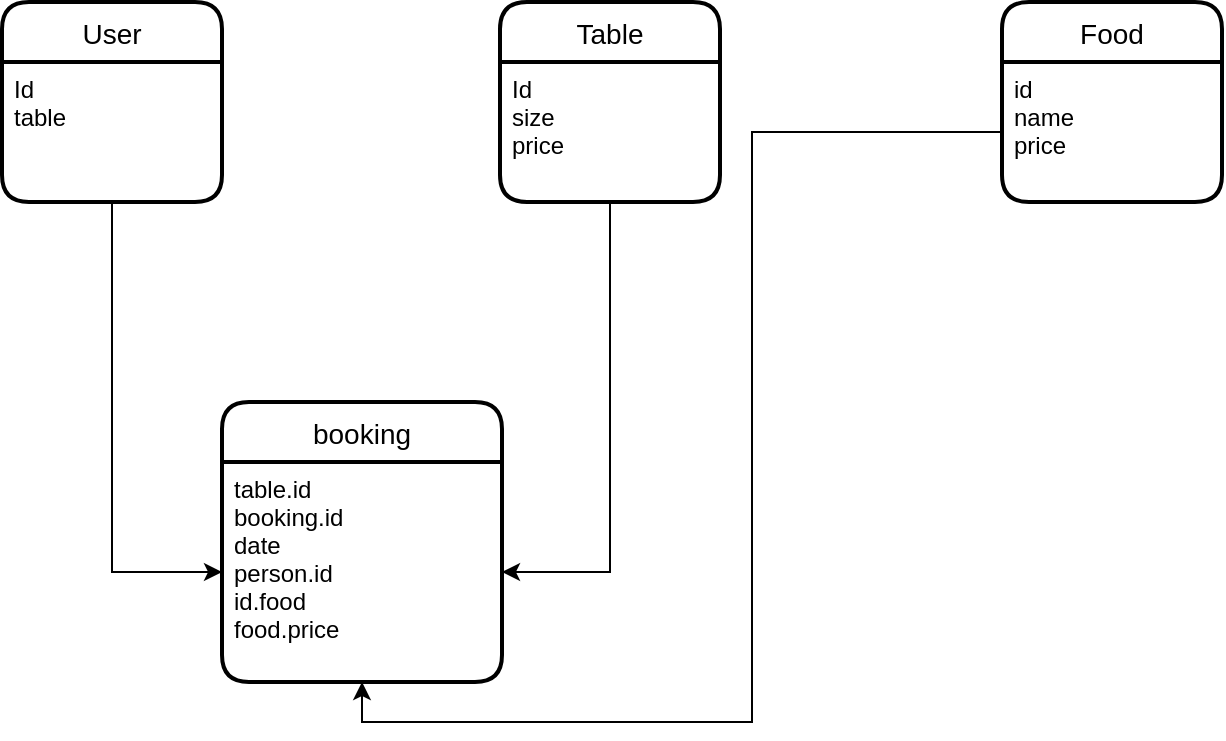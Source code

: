 <mxfile version="13.6.6" type="github">
  <diagram id="owhykDjCiRk7SLo6mX5_" name="Page-1">
    <mxGraphModel dx="1209" dy="711" grid="1" gridSize="10" guides="1" tooltips="1" connect="1" arrows="1" fold="1" page="1" pageScale="1" pageWidth="827" pageHeight="1169" math="0" shadow="0">
      <root>
        <mxCell id="0" />
        <mxCell id="1" parent="0" />
        <mxCell id="ppJK-fYT1Lmj57APxlea-38" style="edgeStyle=orthogonalEdgeStyle;rounded=0;orthogonalLoop=1;jettySize=auto;html=1;entryX=0;entryY=0.5;entryDx=0;entryDy=0;" edge="1" parent="1" source="ppJK-fYT1Lmj57APxlea-23" target="ppJK-fYT1Lmj57APxlea-35">
          <mxGeometry relative="1" as="geometry">
            <mxPoint x="165" y="360" as="targetPoint" />
          </mxGeometry>
        </mxCell>
        <mxCell id="ppJK-fYT1Lmj57APxlea-23" value="User" style="swimlane;childLayout=stackLayout;horizontal=1;startSize=30;horizontalStack=0;rounded=1;fontSize=14;fontStyle=0;strokeWidth=2;resizeParent=0;resizeLast=1;shadow=0;dashed=0;align=center;" vertex="1" parent="1">
          <mxGeometry x="110" y="90" width="110" height="100" as="geometry" />
        </mxCell>
        <mxCell id="ppJK-fYT1Lmj57APxlea-24" value="Id&#xa;table" style="align=left;strokeColor=none;fillColor=none;spacingLeft=4;fontSize=12;verticalAlign=top;resizable=0;rotatable=0;part=1;" vertex="1" parent="ppJK-fYT1Lmj57APxlea-23">
          <mxGeometry y="30" width="110" height="70" as="geometry" />
        </mxCell>
        <mxCell id="ppJK-fYT1Lmj57APxlea-25" value="Table" style="swimlane;childLayout=stackLayout;horizontal=1;startSize=30;horizontalStack=0;rounded=1;fontSize=14;fontStyle=0;strokeWidth=2;resizeParent=0;resizeLast=1;shadow=0;dashed=0;align=center;" vertex="1" parent="1">
          <mxGeometry x="359" y="90" width="110" height="100" as="geometry" />
        </mxCell>
        <mxCell id="ppJK-fYT1Lmj57APxlea-26" value="Id&#xa;size&#xa;price" style="align=left;strokeColor=none;fillColor=none;spacingLeft=4;fontSize=12;verticalAlign=top;resizable=0;rotatable=0;part=1;" vertex="1" parent="ppJK-fYT1Lmj57APxlea-25">
          <mxGeometry y="30" width="110" height="70" as="geometry" />
        </mxCell>
        <mxCell id="ppJK-fYT1Lmj57APxlea-29" value="Food" style="swimlane;childLayout=stackLayout;horizontal=1;startSize=30;horizontalStack=0;rounded=1;fontSize=14;fontStyle=0;strokeWidth=2;resizeParent=0;resizeLast=1;shadow=0;dashed=0;align=center;" vertex="1" parent="1">
          <mxGeometry x="610" y="90" width="110" height="100" as="geometry" />
        </mxCell>
        <mxCell id="ppJK-fYT1Lmj57APxlea-30" value="id&#xa;name&#xa;price&#xa;" style="align=left;strokeColor=none;fillColor=none;spacingLeft=4;fontSize=12;verticalAlign=top;resizable=0;rotatable=0;part=1;" vertex="1" parent="ppJK-fYT1Lmj57APxlea-29">
          <mxGeometry y="30" width="110" height="70" as="geometry" />
        </mxCell>
        <mxCell id="ppJK-fYT1Lmj57APxlea-34" value="booking" style="swimlane;childLayout=stackLayout;horizontal=1;startSize=30;horizontalStack=0;rounded=1;fontSize=14;fontStyle=0;strokeWidth=2;resizeParent=0;resizeLast=1;shadow=0;dashed=0;align=center;" vertex="1" parent="1">
          <mxGeometry x="220" y="290" width="140" height="140" as="geometry" />
        </mxCell>
        <mxCell id="ppJK-fYT1Lmj57APxlea-35" value="table.id&#xa;booking.id&#xa;date&#xa;person.id&#xa;id.food&#xa;food.price&#xa;" style="align=left;strokeColor=none;fillColor=none;spacingLeft=4;fontSize=12;verticalAlign=top;resizable=0;rotatable=0;part=1;" vertex="1" parent="ppJK-fYT1Lmj57APxlea-34">
          <mxGeometry y="30" width="140" height="110" as="geometry" />
        </mxCell>
        <mxCell id="ppJK-fYT1Lmj57APxlea-37" style="edgeStyle=orthogonalEdgeStyle;rounded=0;orthogonalLoop=1;jettySize=auto;html=1;entryX=1;entryY=0.5;entryDx=0;entryDy=0;" edge="1" parent="1" source="ppJK-fYT1Lmj57APxlea-26" target="ppJK-fYT1Lmj57APxlea-35">
          <mxGeometry relative="1" as="geometry" />
        </mxCell>
        <mxCell id="ppJK-fYT1Lmj57APxlea-39" style="edgeStyle=orthogonalEdgeStyle;rounded=0;orthogonalLoop=1;jettySize=auto;html=1;entryX=0.5;entryY=1;entryDx=0;entryDy=0;" edge="1" parent="1" source="ppJK-fYT1Lmj57APxlea-30" target="ppJK-fYT1Lmj57APxlea-35">
          <mxGeometry relative="1" as="geometry" />
        </mxCell>
      </root>
    </mxGraphModel>
  </diagram>
</mxfile>
